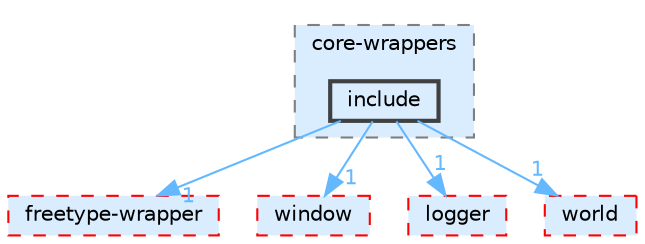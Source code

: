 digraph "lib/core/core-wrappers/include"
{
 // LATEX_PDF_SIZE
  bgcolor="transparent";
  edge [fontname=Helvetica,fontsize=10,labelfontname=Helvetica,labelfontsize=10];
  node [fontname=Helvetica,fontsize=10,shape=box,height=0.2,width=0.4];
  compound=true
  subgraph clusterdir_3ba74b92108d0f2a02e3c2f0f685a4ec {
    graph [ bgcolor="#daedff", pencolor="grey50", label="core-wrappers", fontname=Helvetica,fontsize=10 style="filled,dashed", URL="dir_3ba74b92108d0f2a02e3c2f0f685a4ec.html",tooltip=""]
  dir_ba83d87c3a4784699bd7bd6f3a8d87ca [label="include", fillcolor="#daedff", color="grey25", style="filled,bold", URL="dir_ba83d87c3a4784699bd7bd6f3a8d87ca.html",tooltip=""];
  }
  dir_135b809e8d250589e5289cad46453686 [label="freetype-wrapper", fillcolor="#daedff", color="red", style="filled,dashed", URL="dir_135b809e8d250589e5289cad46453686.html",tooltip=""];
  dir_2eb4d6a0926ce6cd9d2287e910bc6883 [label="window", fillcolor="#daedff", color="red", style="filled,dashed", URL="dir_2eb4d6a0926ce6cd9d2287e910bc6883.html",tooltip=""];
  dir_3abd7e524b18be2791e1cb82bd099322 [label="logger", fillcolor="#daedff", color="red", style="filled,dashed", URL="dir_3abd7e524b18be2791e1cb82bd099322.html",tooltip=""];
  dir_7eff1fcf245d21a0d58aab4335d9982c [label="world", fillcolor="#daedff", color="red", style="filled,dashed", URL="dir_7eff1fcf245d21a0d58aab4335d9982c.html",tooltip=""];
  dir_ba83d87c3a4784699bd7bd6f3a8d87ca->dir_135b809e8d250589e5289cad46453686 [headlabel="1", labeldistance=1.5 headhref="dir_000004_000003.html" color="steelblue1" fontcolor="steelblue1"];
  dir_ba83d87c3a4784699bd7bd6f3a8d87ca->dir_2eb4d6a0926ce6cd9d2287e910bc6883 [headlabel="1", labeldistance=1.5 headhref="dir_000004_000020.html" color="steelblue1" fontcolor="steelblue1"];
  dir_ba83d87c3a4784699bd7bd6f3a8d87ca->dir_3abd7e524b18be2791e1cb82bd099322 [headlabel="1", labeldistance=1.5 headhref="dir_000004_000013.html" color="steelblue1" fontcolor="steelblue1"];
  dir_ba83d87c3a4784699bd7bd6f3a8d87ca->dir_7eff1fcf245d21a0d58aab4335d9982c [headlabel="1", labeldistance=1.5 headhref="dir_000004_000021.html" color="steelblue1" fontcolor="steelblue1"];
}
